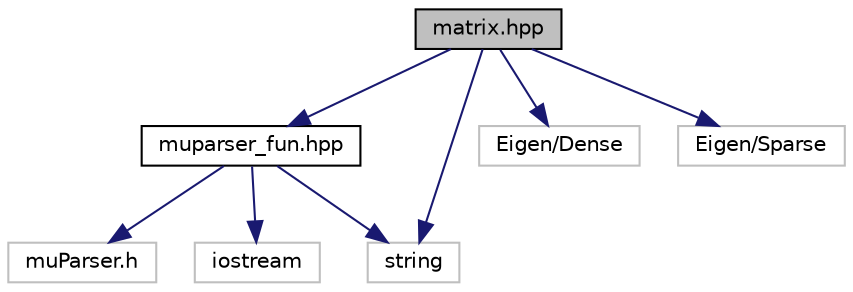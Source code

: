 digraph "matrix.hpp"
{
 // LATEX_PDF_SIZE
  edge [fontname="Helvetica",fontsize="10",labelfontname="Helvetica",labelfontsize="10"];
  node [fontname="Helvetica",fontsize="10",shape=record];
  Node1 [label="matrix.hpp",height=0.2,width=0.4,color="black", fillcolor="grey75", style="filled", fontcolor="black",tooltip="matrices representing the algebraic operators obtained from the discretization of differential equati..."];
  Node1 -> Node2 [color="midnightblue",fontsize="10",style="solid"];
  Node2 [label="muparser_fun.hpp",height=0.2,width=0.4,color="black", fillcolor="white", style="filled",URL="$muparser__fun_8hpp_source.html",tooltip=" "];
  Node2 -> Node3 [color="midnightblue",fontsize="10",style="solid"];
  Node3 [label="muParser.h",height=0.2,width=0.4,color="grey75", fillcolor="white", style="filled",tooltip=" "];
  Node2 -> Node4 [color="midnightblue",fontsize="10",style="solid"];
  Node4 [label="iostream",height=0.2,width=0.4,color="grey75", fillcolor="white", style="filled",tooltip=" "];
  Node2 -> Node5 [color="midnightblue",fontsize="10",style="solid"];
  Node5 [label="string",height=0.2,width=0.4,color="grey75", fillcolor="white", style="filled",tooltip=" "];
  Node1 -> Node5 [color="midnightblue",fontsize="10",style="solid"];
  Node1 -> Node6 [color="midnightblue",fontsize="10",style="solid"];
  Node6 [label="Eigen/Dense",height=0.2,width=0.4,color="grey75", fillcolor="white", style="filled",tooltip=" "];
  Node1 -> Node7 [color="midnightblue",fontsize="10",style="solid"];
  Node7 [label="Eigen/Sparse",height=0.2,width=0.4,color="grey75", fillcolor="white", style="filled",tooltip=" "];
}
